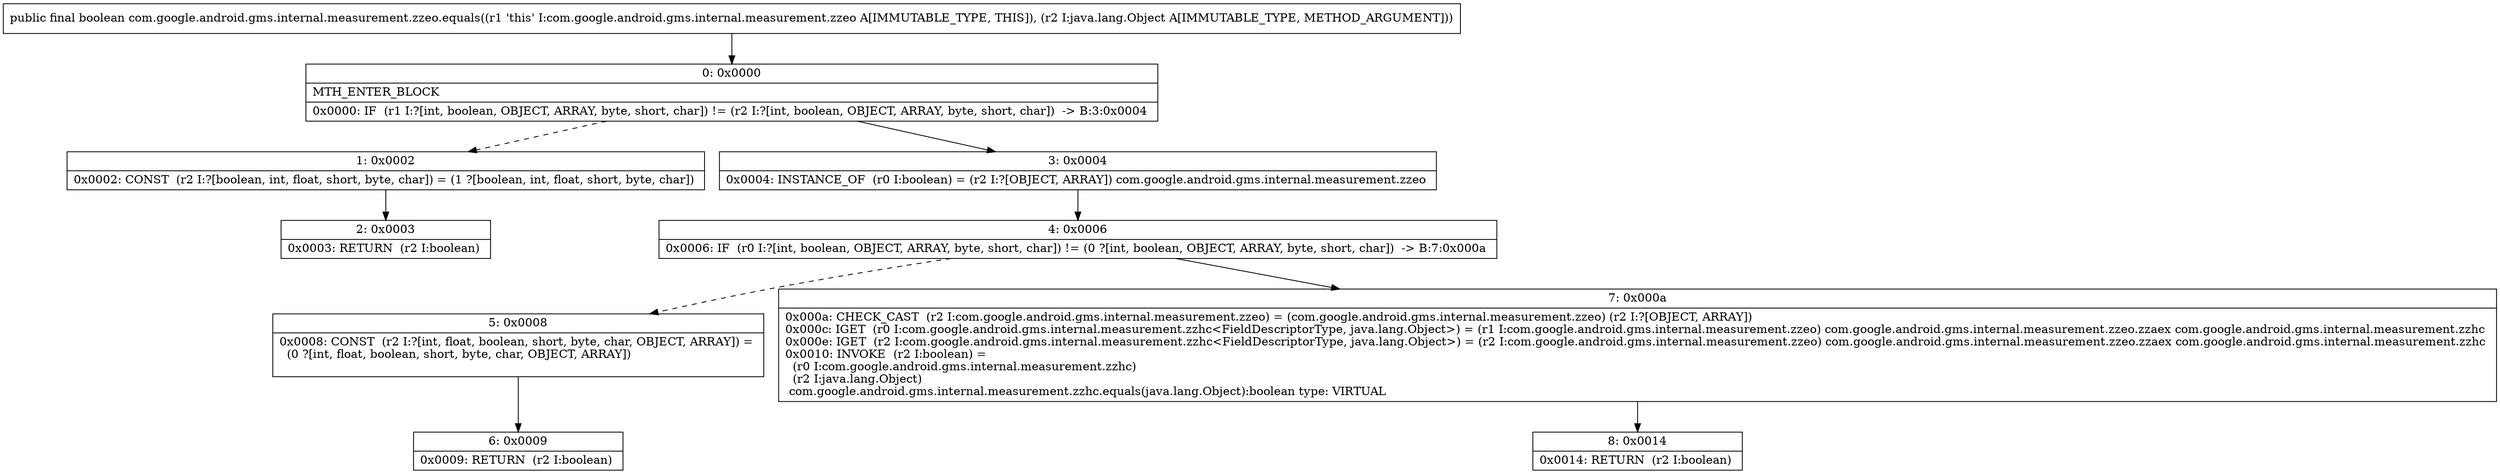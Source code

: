 digraph "CFG forcom.google.android.gms.internal.measurement.zzeo.equals(Ljava\/lang\/Object;)Z" {
Node_0 [shape=record,label="{0\:\ 0x0000|MTH_ENTER_BLOCK\l|0x0000: IF  (r1 I:?[int, boolean, OBJECT, ARRAY, byte, short, char]) != (r2 I:?[int, boolean, OBJECT, ARRAY, byte, short, char])  \-\> B:3:0x0004 \l}"];
Node_1 [shape=record,label="{1\:\ 0x0002|0x0002: CONST  (r2 I:?[boolean, int, float, short, byte, char]) = (1 ?[boolean, int, float, short, byte, char]) \l}"];
Node_2 [shape=record,label="{2\:\ 0x0003|0x0003: RETURN  (r2 I:boolean) \l}"];
Node_3 [shape=record,label="{3\:\ 0x0004|0x0004: INSTANCE_OF  (r0 I:boolean) = (r2 I:?[OBJECT, ARRAY]) com.google.android.gms.internal.measurement.zzeo \l}"];
Node_4 [shape=record,label="{4\:\ 0x0006|0x0006: IF  (r0 I:?[int, boolean, OBJECT, ARRAY, byte, short, char]) != (0 ?[int, boolean, OBJECT, ARRAY, byte, short, char])  \-\> B:7:0x000a \l}"];
Node_5 [shape=record,label="{5\:\ 0x0008|0x0008: CONST  (r2 I:?[int, float, boolean, short, byte, char, OBJECT, ARRAY]) = \l  (0 ?[int, float, boolean, short, byte, char, OBJECT, ARRAY])\l \l}"];
Node_6 [shape=record,label="{6\:\ 0x0009|0x0009: RETURN  (r2 I:boolean) \l}"];
Node_7 [shape=record,label="{7\:\ 0x000a|0x000a: CHECK_CAST  (r2 I:com.google.android.gms.internal.measurement.zzeo) = (com.google.android.gms.internal.measurement.zzeo) (r2 I:?[OBJECT, ARRAY]) \l0x000c: IGET  (r0 I:com.google.android.gms.internal.measurement.zzhc\<FieldDescriptorType, java.lang.Object\>) = (r1 I:com.google.android.gms.internal.measurement.zzeo) com.google.android.gms.internal.measurement.zzeo.zzaex com.google.android.gms.internal.measurement.zzhc \l0x000e: IGET  (r2 I:com.google.android.gms.internal.measurement.zzhc\<FieldDescriptorType, java.lang.Object\>) = (r2 I:com.google.android.gms.internal.measurement.zzeo) com.google.android.gms.internal.measurement.zzeo.zzaex com.google.android.gms.internal.measurement.zzhc \l0x0010: INVOKE  (r2 I:boolean) = \l  (r0 I:com.google.android.gms.internal.measurement.zzhc)\l  (r2 I:java.lang.Object)\l com.google.android.gms.internal.measurement.zzhc.equals(java.lang.Object):boolean type: VIRTUAL \l}"];
Node_8 [shape=record,label="{8\:\ 0x0014|0x0014: RETURN  (r2 I:boolean) \l}"];
MethodNode[shape=record,label="{public final boolean com.google.android.gms.internal.measurement.zzeo.equals((r1 'this' I:com.google.android.gms.internal.measurement.zzeo A[IMMUTABLE_TYPE, THIS]), (r2 I:java.lang.Object A[IMMUTABLE_TYPE, METHOD_ARGUMENT])) }"];
MethodNode -> Node_0;
Node_0 -> Node_1[style=dashed];
Node_0 -> Node_3;
Node_1 -> Node_2;
Node_3 -> Node_4;
Node_4 -> Node_5[style=dashed];
Node_4 -> Node_7;
Node_5 -> Node_6;
Node_7 -> Node_8;
}

